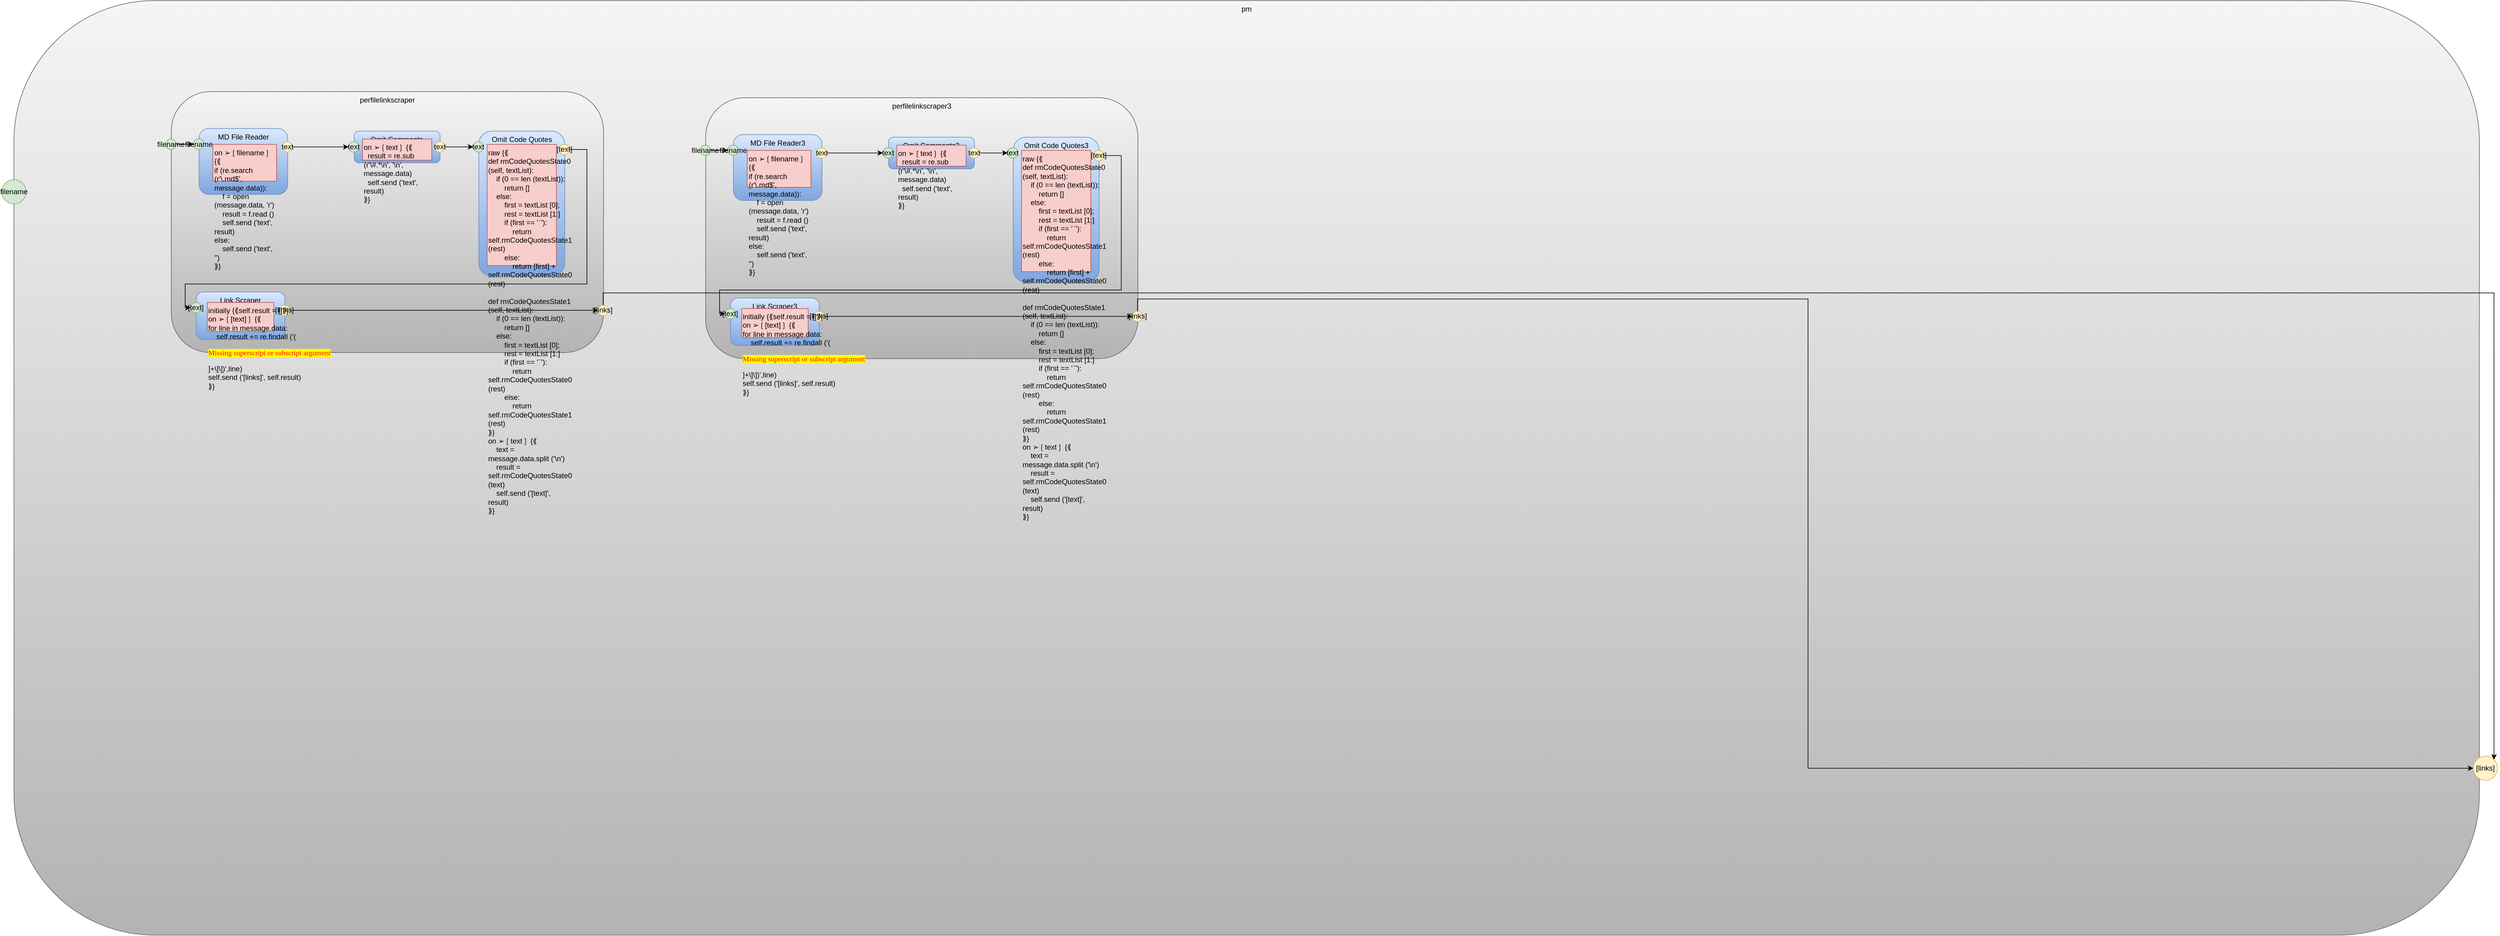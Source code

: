<mxfile version="14.6.13" type="device"><diagram id="7pVBdM6yyNv9GKnLeEjE" name="Page-1"><mxGraphModel dx="3687" dy="2587" grid="1" gridSize="10" guides="1" tooltips="1" connect="1" arrows="1" fold="1" page="1" pageScale="1" pageWidth="1100" pageHeight="850" math="0" shadow="0"><root><mxCell id="0"/><mxCell id="1" parent="0"/><mxCell id="PAv6BJ5_Xpv9i8rm4gTV-1" value="pm" style="rounded=1;whiteSpace=wrap;html=1;horizontal=1;verticalAlign=top;fillColor=#f5f5f5;strokeColor=#666666;gradientColor=#b3b3b3;" parent="1" vertex="1"><mxGeometry x="40" y="10" width="4060" height="1540" as="geometry"/></mxCell><mxCell id="PAv6BJ5_Xpv9i8rm4gTV-3" value="[links]" style="ellipse;whiteSpace=wrap;html=1;aspect=fixed;fillColor=#fff2cc;strokeColor=#d6b656;" parent="1" vertex="1"><mxGeometry x="4090" y="1255" width="40" height="40" as="geometry"/></mxCell><mxCell id="PAv6BJ5_Xpv9i8rm4gTV-4" value="filename" style="ellipse;whiteSpace=wrap;html=1;aspect=fixed;fillColor=#d5e8d4;strokeColor=#82b366;" parent="1" vertex="1"><mxGeometry x="20" y="305" width="40" height="40" as="geometry"/></mxCell><mxCell id="rjNadtXBgyi5WHTNL66f-1" value="" style="group" vertex="1" connectable="0" parent="1"><mxGeometry x="290" y="160" width="730" height="430" as="geometry"/></mxCell><mxCell id="6_Qxa0QYoAU7xpzLT97k-1" value="perfilelinkscraper" style="rounded=1;whiteSpace=wrap;html=1;horizontal=1;verticalAlign=top;fillColor=#f5f5f5;strokeColor=#666666;gradientColor=#b3b3b3;" parent="rjNadtXBgyi5WHTNL66f-1" vertex="1"><mxGeometry x="9.125" width="711.75" height="430" as="geometry"/></mxCell><mxCell id="6_Qxa0QYoAU7xpzLT97k-2" value="MD File Reader" style="rounded=1;whiteSpace=wrap;html=1;horizontal=1;verticalAlign=top;fillColor=#dae8fc;strokeColor=#6c8ebf;gradientColor=#7ea6e0;" parent="rjNadtXBgyi5WHTNL66f-1" vertex="1"><mxGeometry x="54.75" y="60.808" width="146" height="108.586" as="geometry"/></mxCell><mxCell id="6_Qxa0QYoAU7xpzLT97k-3" value="filename" style="ellipse;whiteSpace=wrap;html=1;aspect=fixed;fillColor=#d5e8d4;strokeColor=#82b366;" parent="rjNadtXBgyi5WHTNL66f-1" vertex="1"><mxGeometry x="45.625" y="78.182" width="17.109" height="17.109" as="geometry"/></mxCell><mxCell id="6_Qxa0QYoAU7xpzLT97k-5" value="text" style="ellipse;whiteSpace=wrap;html=1;aspect=fixed;fillColor=#fff2cc;strokeColor=#d6b656;" parent="rjNadtXBgyi5WHTNL66f-1" vertex="1"><mxGeometry x="191.625" y="82.525" width="17.109" height="17.109" as="geometry"/></mxCell><mxCell id="6_Qxa0QYoAU7xpzLT97k-6" value="Omit Code Quotes" style="rounded=1;whiteSpace=wrap;html=1;horizontal=1;verticalAlign=top;strokeColor=#6c8ebf;fillColor=#dae8fc;gradientColor=#7ea6e0;" parent="rjNadtXBgyi5WHTNL66f-1" vertex="1"><mxGeometry x="515.562" y="65.152" width="141.438" height="238.889" as="geometry"/></mxCell><mxCell id="6_Qxa0QYoAU7xpzLT97k-7" value="text" style="ellipse;whiteSpace=wrap;html=1;aspect=fixed;fillColor=#d5e8d4;strokeColor=#82b366;" parent="rjNadtXBgyi5WHTNL66f-1" vertex="1"><mxGeometry x="506.438" y="82.525" width="17.109" height="17.109" as="geometry"/></mxCell><mxCell id="6_Qxa0QYoAU7xpzLT97k-9" value="[text]" style="ellipse;whiteSpace=wrap;html=1;aspect=fixed;fillColor=#fff2cc;strokeColor=#d6b656;" parent="rjNadtXBgyi5WHTNL66f-1" vertex="1"><mxGeometry x="647.875" y="86.869" width="17.109" height="17.109" as="geometry"/></mxCell><mxCell id="6_Qxa0QYoAU7xpzLT97k-10" value="Omit Comments" style="rounded=1;whiteSpace=wrap;html=1;horizontal=1;verticalAlign=top;gradientColor=#7ea6e0;fillColor=#dae8fc;strokeColor=#6c8ebf;" parent="rjNadtXBgyi5WHTNL66f-1" vertex="1"><mxGeometry x="310.25" y="65.152" width="141.438" height="52.121" as="geometry"/></mxCell><mxCell id="6_Qxa0QYoAU7xpzLT97k-11" value="text" style="ellipse;whiteSpace=wrap;html=1;aspect=fixed;fillColor=#d5e8d4;strokeColor=#82b366;" parent="rjNadtXBgyi5WHTNL66f-1" vertex="1"><mxGeometry x="301.125" y="82.525" width="17.109" height="17.109" as="geometry"/></mxCell><mxCell id="6_Qxa0QYoAU7xpzLT97k-4" style="edgeStyle=orthogonalEdgeStyle;rounded=0;orthogonalLoop=1;jettySize=auto;html=1;exitX=1;exitY=0.5;exitDx=0;exitDy=0;entryX=0;entryY=0.5;entryDx=0;entryDy=0;" parent="rjNadtXBgyi5WHTNL66f-1" source="6_Qxa0QYoAU7xpzLT97k-5" target="6_Qxa0QYoAU7xpzLT97k-11" edge="1"><mxGeometry relative="1" as="geometry"/></mxCell><mxCell id="6_Qxa0QYoAU7xpzLT97k-12" style="edgeStyle=orthogonalEdgeStyle;rounded=0;orthogonalLoop=1;jettySize=auto;html=1;exitX=1;exitY=0.5;exitDx=0;exitDy=0;" parent="rjNadtXBgyi5WHTNL66f-1" source="6_Qxa0QYoAU7xpzLT97k-13" target="6_Qxa0QYoAU7xpzLT97k-7" edge="1"><mxGeometry relative="1" as="geometry"/></mxCell><mxCell id="6_Qxa0QYoAU7xpzLT97k-13" value="text" style="ellipse;whiteSpace=wrap;html=1;aspect=fixed;fillColor=#fff2cc;strokeColor=#d6b656;" parent="rjNadtXBgyi5WHTNL66f-1" vertex="1"><mxGeometry x="442.562" y="82.525" width="17.109" height="17.109" as="geometry"/></mxCell><mxCell id="6_Qxa0QYoAU7xpzLT97k-14" style="edgeStyle=orthogonalEdgeStyle;rounded=0;orthogonalLoop=1;jettySize=auto;html=1;exitX=1;exitY=0.5;exitDx=0;exitDy=0;entryX=0;entryY=0.5;entryDx=0;entryDy=0;" parent="rjNadtXBgyi5WHTNL66f-1" source="6_Qxa0QYoAU7xpzLT97k-15" target="6_Qxa0QYoAU7xpzLT97k-3" edge="1"><mxGeometry relative="1" as="geometry"/></mxCell><mxCell id="6_Qxa0QYoAU7xpzLT97k-15" value="filename" style="ellipse;whiteSpace=wrap;html=1;aspect=fixed;fillColor=#d5e8d4;strokeColor=#82b366;" parent="rjNadtXBgyi5WHTNL66f-1" vertex="1"><mxGeometry y="78.182" width="17.109" height="17.109" as="geometry"/></mxCell><mxCell id="6_Qxa0QYoAU7xpzLT97k-16" value="[links]" style="ellipse;whiteSpace=wrap;html=1;aspect=fixed;fillColor=#fff2cc;strokeColor=#d6b656;" parent="rjNadtXBgyi5WHTNL66f-1" vertex="1"><mxGeometry x="711.75" y="351.818" width="17.109" height="17.109" as="geometry"/></mxCell><mxCell id="6_Qxa0QYoAU7xpzLT97k-17" value="Link Scraper" style="rounded=1;whiteSpace=wrap;html=1;horizontal=1;verticalAlign=top;strokeColor=#6c8ebf;fillColor=#dae8fc;gradientColor=#7ea6e0;" parent="rjNadtXBgyi5WHTNL66f-1" vertex="1"><mxGeometry x="50.188" y="330.101" width="146" height="78.182" as="geometry"/></mxCell><mxCell id="6_Qxa0QYoAU7xpzLT97k-18" value="[text]" style="ellipse;whiteSpace=wrap;html=1;aspect=fixed;fillColor=#d5e8d4;strokeColor=#82b366;" parent="rjNadtXBgyi5WHTNL66f-1" vertex="1"><mxGeometry x="41.063" y="347.475" width="17.109" height="17.109" as="geometry"/></mxCell><mxCell id="6_Qxa0QYoAU7xpzLT97k-8" style="edgeStyle=orthogonalEdgeStyle;rounded=0;orthogonalLoop=1;jettySize=auto;html=1;exitX=1;exitY=0.5;exitDx=0;exitDy=0;entryX=0;entryY=0.5;entryDx=0;entryDy=0;" parent="rjNadtXBgyi5WHTNL66f-1" source="6_Qxa0QYoAU7xpzLT97k-9" target="6_Qxa0QYoAU7xpzLT97k-18" edge="1"><mxGeometry relative="1" as="geometry"><Array as="points"><mxPoint x="693.5" y="95.556"/><mxPoint x="693.5" y="317.071"/><mxPoint x="31.938" y="317.071"/><mxPoint x="31.938" y="356.162"/></Array></mxGeometry></mxCell><mxCell id="6_Qxa0QYoAU7xpzLT97k-19" style="edgeStyle=orthogonalEdgeStyle;rounded=0;orthogonalLoop=1;jettySize=auto;html=1;exitX=1;exitY=0.5;exitDx=0;exitDy=0;entryX=0;entryY=0.5;entryDx=0;entryDy=0;" parent="rjNadtXBgyi5WHTNL66f-1" source="6_Qxa0QYoAU7xpzLT97k-20" target="6_Qxa0QYoAU7xpzLT97k-16" edge="1"><mxGeometry relative="1" as="geometry"/></mxCell><mxCell id="6_Qxa0QYoAU7xpzLT97k-20" value="[links]" style="ellipse;whiteSpace=wrap;html=1;aspect=fixed;fillColor=#fff2cc;strokeColor=#d6b656;" parent="rjNadtXBgyi5WHTNL66f-1" vertex="1"><mxGeometry x="187.062" y="351.818" width="17.109" height="17.109" as="geometry"/></mxCell><mxCell id="BAIMJiiR0i6siftUDlsX-1" value="&lt;div&gt;&lt;div&gt;&lt;div&gt;&lt;div&gt;&lt;div&gt;&lt;div&gt;raw {⟪&lt;/div&gt;&lt;div&gt;def rmCodeQuotesState0 (self, textList):&lt;/div&gt;&lt;div&gt;&amp;nbsp; &amp;nbsp; if (0 == len (textList)):&lt;/div&gt;&lt;div&gt;&amp;nbsp; &amp;nbsp; &amp;nbsp; &amp;nbsp; return []&lt;/div&gt;&lt;div&gt;&amp;nbsp; &amp;nbsp; else:&lt;/div&gt;&lt;div&gt;&amp;nbsp; &amp;nbsp; &amp;nbsp; &amp;nbsp; first = textList [0];&lt;/div&gt;&lt;div&gt;&amp;nbsp; &amp;nbsp; &amp;nbsp; &amp;nbsp; rest = textList [1:]&lt;/div&gt;&lt;div&gt;&amp;nbsp; &amp;nbsp; &amp;nbsp; &amp;nbsp; if (first == '```'):&lt;/div&gt;&lt;div&gt;&amp;nbsp; &amp;nbsp; &amp;nbsp; &amp;nbsp; &amp;nbsp; &amp;nbsp; return self.rmCodeQuotesState1 (rest)&lt;/div&gt;&lt;div&gt;&amp;nbsp; &amp;nbsp; &amp;nbsp; &amp;nbsp; else:&lt;/div&gt;&lt;div&gt;&amp;nbsp; &amp;nbsp; &amp;nbsp; &amp;nbsp; &amp;nbsp; &amp;nbsp; return [first] + self.rmCodeQuotesState0 (rest)&lt;/div&gt;&lt;div&gt;&amp;nbsp; &amp;nbsp; &amp;nbsp; &amp;nbsp;&amp;nbsp;&lt;/div&gt;&lt;div&gt;def rmCodeQuotesState1 (self, textList):&lt;/div&gt;&lt;div&gt;&amp;nbsp; &amp;nbsp; if (0 == len (textList)):&lt;/div&gt;&lt;div&gt;&amp;nbsp; &amp;nbsp; &amp;nbsp; &amp;nbsp; return []&lt;/div&gt;&lt;div&gt;&amp;nbsp; &amp;nbsp; else:&lt;/div&gt;&lt;div&gt;&amp;nbsp; &amp;nbsp; &amp;nbsp; &amp;nbsp; first = textList [0];&lt;/div&gt;&lt;div&gt;&amp;nbsp; &amp;nbsp; &amp;nbsp; &amp;nbsp; rest = textList [1:]&lt;/div&gt;&lt;div&gt;&amp;nbsp; &amp;nbsp; &amp;nbsp; &amp;nbsp; if (first == '```'):&lt;/div&gt;&lt;div&gt;&amp;nbsp; &amp;nbsp; &amp;nbsp; &amp;nbsp; &amp;nbsp; &amp;nbsp; return self.rmCodeQuotesState0 (rest)&lt;/div&gt;&lt;div&gt;&amp;nbsp; &amp;nbsp; &amp;nbsp; &amp;nbsp; else:&lt;/div&gt;&lt;div&gt;&amp;nbsp; &amp;nbsp; &amp;nbsp; &amp;nbsp; &amp;nbsp; &amp;nbsp; return self.rmCodeQuotesState1 (rest)&lt;/div&gt;&lt;div&gt;⟫}&lt;/div&gt;&lt;div&gt;on ➢❲text❳ {⟪&lt;/div&gt;&lt;div&gt;&amp;nbsp; &amp;nbsp; text = message.data.split ('\n')&lt;/div&gt;&lt;div&gt;&amp;nbsp; &amp;nbsp; result = self.rmCodeQuotesState0 (text)&lt;/div&gt;&lt;div&gt;&amp;nbsp; &amp;nbsp; self.send ('[text]', result)&lt;/div&gt;&lt;div&gt;⟫}&lt;/div&gt;&lt;/div&gt;&lt;/div&gt;&lt;/div&gt;&lt;/div&gt;&lt;/div&gt;&lt;div&gt;&lt;br&gt;&lt;/div&gt;" style="rounded=0;whiteSpace=wrap;html=1;align=left;verticalAlign=top;fillColor=#f8cecc;strokeColor=#b85450;" parent="rjNadtXBgyi5WHTNL66f-1" vertex="1"><mxGeometry x="529.25" y="86.869" width="114.062" height="199.798" as="geometry"/></mxCell><mxCell id="BAIMJiiR0i6siftUDlsX-2" value="&lt;div&gt;&lt;div&gt;&lt;div&gt;on ➢❲text❳ {⟪&lt;/div&gt;&lt;div&gt;&amp;nbsp; result = re.sub (r'\#.*\n', '\n', message.data)&lt;/div&gt;&lt;div&gt;&amp;nbsp; self.send ('text', result)&lt;/div&gt;&lt;div&gt;⟫}&lt;/div&gt;&lt;/div&gt;&lt;/div&gt;&lt;div&gt;&lt;br&gt;&lt;/div&gt;" style="rounded=0;whiteSpace=wrap;html=1;align=left;verticalAlign=top;fillColor=#f8cecc;strokeColor=#b85450;" parent="rjNadtXBgyi5WHTNL66f-1" vertex="1"><mxGeometry x="323.938" y="78.182" width="114.062" height="34.747" as="geometry"/></mxCell><mxCell id="BAIMJiiR0i6siftUDlsX-3" value="&lt;div&gt;&lt;div&gt;&lt;div&gt;&lt;div&gt;&lt;div&gt;&lt;div&gt;&lt;div&gt;&lt;div&gt;&lt;div&gt;&lt;div&gt;on ➢❲filename❳ {⟪&lt;/div&gt;&lt;div&gt;if (re.search (r'\.md$', message.data)):&lt;/div&gt;&lt;div&gt;&amp;nbsp; &amp;nbsp; f = open (message.data, 'r')&lt;/div&gt;&lt;div&gt;&amp;nbsp; &amp;nbsp; result = f.read ()&lt;/div&gt;&lt;div&gt;&amp;nbsp; &amp;nbsp; self.send ('text', result)&lt;/div&gt;&lt;div&gt;else:&lt;/div&gt;&lt;div&gt;&amp;nbsp; &amp;nbsp; self.send ('text', '')&lt;/div&gt;&lt;div&gt;⟫}&lt;/div&gt;&lt;/div&gt;&lt;/div&gt;&lt;/div&gt;&lt;/div&gt;&lt;/div&gt;&lt;/div&gt;&lt;/div&gt;&lt;/div&gt;&lt;/div&gt;&lt;div&gt;&lt;br&gt;&lt;/div&gt;" style="rounded=0;whiteSpace=wrap;html=1;align=left;verticalAlign=top;fillColor=#f8cecc;strokeColor=#b85450;" parent="rjNadtXBgyi5WHTNL66f-1" vertex="1"><mxGeometry x="77.563" y="86.869" width="104.938" height="60.808" as="geometry"/></mxCell><mxCell id="BAIMJiiR0i6siftUDlsX-5" value="&lt;div&gt;&lt;div&gt;&lt;div&gt;&lt;div&gt;&lt;div&gt;initially {⟪self.result = []⟫}&lt;/div&gt;&lt;div&gt;on ➢❲[text]❳ {⟪&lt;/div&gt;&lt;div&gt;for line in message.data:&lt;/div&gt;&lt;div&gt;&amp;nbsp; &amp;nbsp; self.result += re.findall ('(\[\[[^\]]+\]\])',line)&lt;/div&gt;&lt;div&gt;self.send ('[links]', self.result)&lt;/div&gt;&lt;div&gt;⟫}&lt;/div&gt;&lt;/div&gt;&lt;/div&gt;&lt;/div&gt;&lt;/div&gt;&lt;div&gt;&lt;br&gt;&lt;/div&gt;" style="rounded=0;whiteSpace=wrap;html=1;align=left;verticalAlign=top;fillColor=#f8cecc;strokeColor=#b85450;" parent="rjNadtXBgyi5WHTNL66f-1" vertex="1"><mxGeometry x="68.438" y="347.475" width="109.5" height="47.778" as="geometry"/></mxCell><mxCell id="rjNadtXBgyi5WHTNL66f-2" value="" style="group" vertex="1" connectable="0" parent="1"><mxGeometry x="1170" y="170" width="730" height="430" as="geometry"/></mxCell><mxCell id="rjNadtXBgyi5WHTNL66f-3" value="perfilelinkscraper3" style="rounded=1;whiteSpace=wrap;html=1;horizontal=1;verticalAlign=top;fillColor=#f5f5f5;strokeColor=#666666;gradientColor=#b3b3b3;" vertex="1" parent="rjNadtXBgyi5WHTNL66f-2"><mxGeometry x="9.125" width="711.75" height="430" as="geometry"/></mxCell><mxCell id="rjNadtXBgyi5WHTNL66f-4" value="MD File Reader3" style="rounded=1;whiteSpace=wrap;html=1;horizontal=1;verticalAlign=top;fillColor=#dae8fc;strokeColor=#6c8ebf;gradientColor=#7ea6e0;" vertex="1" parent="rjNadtXBgyi5WHTNL66f-2"><mxGeometry x="54.75" y="60.808" width="146" height="108.586" as="geometry"/></mxCell><mxCell id="rjNadtXBgyi5WHTNL66f-5" value="filename" style="ellipse;whiteSpace=wrap;html=1;aspect=fixed;fillColor=#d5e8d4;strokeColor=#82b366;" vertex="1" parent="rjNadtXBgyi5WHTNL66f-2"><mxGeometry x="45.625" y="78.182" width="17.109" height="17.109" as="geometry"/></mxCell><mxCell id="rjNadtXBgyi5WHTNL66f-6" value="text" style="ellipse;whiteSpace=wrap;html=1;aspect=fixed;fillColor=#fff2cc;strokeColor=#d6b656;" vertex="1" parent="rjNadtXBgyi5WHTNL66f-2"><mxGeometry x="191.625" y="82.525" width="17.109" height="17.109" as="geometry"/></mxCell><mxCell id="rjNadtXBgyi5WHTNL66f-7" value="Omit Code Quotes3" style="rounded=1;whiteSpace=wrap;html=1;horizontal=1;verticalAlign=top;strokeColor=#6c8ebf;fillColor=#dae8fc;gradientColor=#7ea6e0;" vertex="1" parent="rjNadtXBgyi5WHTNL66f-2"><mxGeometry x="515.562" y="65.152" width="141.438" height="238.889" as="geometry"/></mxCell><mxCell id="rjNadtXBgyi5WHTNL66f-8" value="text" style="ellipse;whiteSpace=wrap;html=1;aspect=fixed;fillColor=#d5e8d4;strokeColor=#82b366;" vertex="1" parent="rjNadtXBgyi5WHTNL66f-2"><mxGeometry x="506.438" y="82.525" width="17.109" height="17.109" as="geometry"/></mxCell><mxCell id="rjNadtXBgyi5WHTNL66f-9" value="[text]" style="ellipse;whiteSpace=wrap;html=1;aspect=fixed;fillColor=#fff2cc;strokeColor=#d6b656;" vertex="1" parent="rjNadtXBgyi5WHTNL66f-2"><mxGeometry x="647.875" y="86.869" width="17.109" height="17.109" as="geometry"/></mxCell><mxCell id="rjNadtXBgyi5WHTNL66f-10" value="Omit Comments3" style="rounded=1;whiteSpace=wrap;html=1;horizontal=1;verticalAlign=top;gradientColor=#7ea6e0;fillColor=#dae8fc;strokeColor=#6c8ebf;" vertex="1" parent="rjNadtXBgyi5WHTNL66f-2"><mxGeometry x="310.25" y="65.152" width="141.438" height="52.121" as="geometry"/></mxCell><mxCell id="rjNadtXBgyi5WHTNL66f-11" value="text" style="ellipse;whiteSpace=wrap;html=1;aspect=fixed;fillColor=#d5e8d4;strokeColor=#82b366;" vertex="1" parent="rjNadtXBgyi5WHTNL66f-2"><mxGeometry x="301.125" y="82.525" width="17.109" height="17.109" as="geometry"/></mxCell><mxCell id="rjNadtXBgyi5WHTNL66f-12" style="edgeStyle=orthogonalEdgeStyle;rounded=0;orthogonalLoop=1;jettySize=auto;html=1;exitX=1;exitY=0.5;exitDx=0;exitDy=0;entryX=0;entryY=0.5;entryDx=0;entryDy=0;" edge="1" parent="rjNadtXBgyi5WHTNL66f-2" source="rjNadtXBgyi5WHTNL66f-6" target="rjNadtXBgyi5WHTNL66f-11"><mxGeometry relative="1" as="geometry"/></mxCell><mxCell id="rjNadtXBgyi5WHTNL66f-13" style="edgeStyle=orthogonalEdgeStyle;rounded=0;orthogonalLoop=1;jettySize=auto;html=1;exitX=1;exitY=0.5;exitDx=0;exitDy=0;" edge="1" parent="rjNadtXBgyi5WHTNL66f-2" source="rjNadtXBgyi5WHTNL66f-14" target="rjNadtXBgyi5WHTNL66f-8"><mxGeometry relative="1" as="geometry"/></mxCell><mxCell id="rjNadtXBgyi5WHTNL66f-14" value="text" style="ellipse;whiteSpace=wrap;html=1;aspect=fixed;fillColor=#fff2cc;strokeColor=#d6b656;" vertex="1" parent="rjNadtXBgyi5WHTNL66f-2"><mxGeometry x="442.562" y="82.525" width="17.109" height="17.109" as="geometry"/></mxCell><mxCell id="rjNadtXBgyi5WHTNL66f-15" style="edgeStyle=orthogonalEdgeStyle;rounded=0;orthogonalLoop=1;jettySize=auto;html=1;exitX=1;exitY=0.5;exitDx=0;exitDy=0;entryX=0;entryY=0.5;entryDx=0;entryDy=0;" edge="1" parent="rjNadtXBgyi5WHTNL66f-2" source="rjNadtXBgyi5WHTNL66f-16" target="rjNadtXBgyi5WHTNL66f-5"><mxGeometry relative="1" as="geometry"/></mxCell><mxCell id="rjNadtXBgyi5WHTNL66f-16" value="filename" style="ellipse;whiteSpace=wrap;html=1;aspect=fixed;fillColor=#d5e8d4;strokeColor=#82b366;" vertex="1" parent="rjNadtXBgyi5WHTNL66f-2"><mxGeometry y="78.182" width="17.109" height="17.109" as="geometry"/></mxCell><mxCell id="rjNadtXBgyi5WHTNL66f-17" value="[links]" style="ellipse;whiteSpace=wrap;html=1;aspect=fixed;fillColor=#fff2cc;strokeColor=#d6b656;" vertex="1" parent="rjNadtXBgyi5WHTNL66f-2"><mxGeometry x="711.75" y="351.818" width="17.109" height="17.109" as="geometry"/></mxCell><mxCell id="rjNadtXBgyi5WHTNL66f-18" value="Link Scraper3" style="rounded=1;whiteSpace=wrap;html=1;horizontal=1;verticalAlign=top;strokeColor=#6c8ebf;fillColor=#dae8fc;gradientColor=#7ea6e0;" vertex="1" parent="rjNadtXBgyi5WHTNL66f-2"><mxGeometry x="50.188" y="330.101" width="146" height="78.182" as="geometry"/></mxCell><mxCell id="rjNadtXBgyi5WHTNL66f-19" value="[text]" style="ellipse;whiteSpace=wrap;html=1;aspect=fixed;fillColor=#d5e8d4;strokeColor=#82b366;" vertex="1" parent="rjNadtXBgyi5WHTNL66f-2"><mxGeometry x="41.063" y="347.475" width="17.109" height="17.109" as="geometry"/></mxCell><mxCell id="rjNadtXBgyi5WHTNL66f-20" style="edgeStyle=orthogonalEdgeStyle;rounded=0;orthogonalLoop=1;jettySize=auto;html=1;exitX=1;exitY=0.5;exitDx=0;exitDy=0;entryX=0;entryY=0.5;entryDx=0;entryDy=0;" edge="1" parent="rjNadtXBgyi5WHTNL66f-2" source="rjNadtXBgyi5WHTNL66f-9" target="rjNadtXBgyi5WHTNL66f-19"><mxGeometry relative="1" as="geometry"><Array as="points"><mxPoint x="693.5" y="95.556"/><mxPoint x="693.5" y="317.071"/><mxPoint x="31.938" y="317.071"/><mxPoint x="31.938" y="356.162"/></Array></mxGeometry></mxCell><mxCell id="rjNadtXBgyi5WHTNL66f-21" style="edgeStyle=orthogonalEdgeStyle;rounded=0;orthogonalLoop=1;jettySize=auto;html=1;exitX=1;exitY=0.5;exitDx=0;exitDy=0;entryX=0;entryY=0.5;entryDx=0;entryDy=0;" edge="1" parent="rjNadtXBgyi5WHTNL66f-2" source="rjNadtXBgyi5WHTNL66f-22" target="rjNadtXBgyi5WHTNL66f-17"><mxGeometry relative="1" as="geometry"/></mxCell><mxCell id="rjNadtXBgyi5WHTNL66f-22" value="[links]" style="ellipse;whiteSpace=wrap;html=1;aspect=fixed;fillColor=#fff2cc;strokeColor=#d6b656;" vertex="1" parent="rjNadtXBgyi5WHTNL66f-2"><mxGeometry x="187.062" y="351.818" width="17.109" height="17.109" as="geometry"/></mxCell><mxCell id="rjNadtXBgyi5WHTNL66f-23" value="&lt;div&gt;&lt;div&gt;&lt;div&gt;&lt;div&gt;&lt;div&gt;&lt;div&gt;raw {⟪&lt;/div&gt;&lt;div&gt;def rmCodeQuotesState0 (self, textList):&lt;/div&gt;&lt;div&gt;&amp;nbsp; &amp;nbsp; if (0 == len (textList)):&lt;/div&gt;&lt;div&gt;&amp;nbsp; &amp;nbsp; &amp;nbsp; &amp;nbsp; return []&lt;/div&gt;&lt;div&gt;&amp;nbsp; &amp;nbsp; else:&lt;/div&gt;&lt;div&gt;&amp;nbsp; &amp;nbsp; &amp;nbsp; &amp;nbsp; first = textList [0];&lt;/div&gt;&lt;div&gt;&amp;nbsp; &amp;nbsp; &amp;nbsp; &amp;nbsp; rest = textList [1:]&lt;/div&gt;&lt;div&gt;&amp;nbsp; &amp;nbsp; &amp;nbsp; &amp;nbsp; if (first == '```'):&lt;/div&gt;&lt;div&gt;&amp;nbsp; &amp;nbsp; &amp;nbsp; &amp;nbsp; &amp;nbsp; &amp;nbsp; return self.rmCodeQuotesState1 (rest)&lt;/div&gt;&lt;div&gt;&amp;nbsp; &amp;nbsp; &amp;nbsp; &amp;nbsp; else:&lt;/div&gt;&lt;div&gt;&amp;nbsp; &amp;nbsp; &amp;nbsp; &amp;nbsp; &amp;nbsp; &amp;nbsp; return [first] + self.rmCodeQuotesState0 (rest)&lt;/div&gt;&lt;div&gt;&amp;nbsp; &amp;nbsp; &amp;nbsp; &amp;nbsp;&amp;nbsp;&lt;/div&gt;&lt;div&gt;def rmCodeQuotesState1 (self, textList):&lt;/div&gt;&lt;div&gt;&amp;nbsp; &amp;nbsp; if (0 == len (textList)):&lt;/div&gt;&lt;div&gt;&amp;nbsp; &amp;nbsp; &amp;nbsp; &amp;nbsp; return []&lt;/div&gt;&lt;div&gt;&amp;nbsp; &amp;nbsp; else:&lt;/div&gt;&lt;div&gt;&amp;nbsp; &amp;nbsp; &amp;nbsp; &amp;nbsp; first = textList [0];&lt;/div&gt;&lt;div&gt;&amp;nbsp; &amp;nbsp; &amp;nbsp; &amp;nbsp; rest = textList [1:]&lt;/div&gt;&lt;div&gt;&amp;nbsp; &amp;nbsp; &amp;nbsp; &amp;nbsp; if (first == '```'):&lt;/div&gt;&lt;div&gt;&amp;nbsp; &amp;nbsp; &amp;nbsp; &amp;nbsp; &amp;nbsp; &amp;nbsp; return self.rmCodeQuotesState0 (rest)&lt;/div&gt;&lt;div&gt;&amp;nbsp; &amp;nbsp; &amp;nbsp; &amp;nbsp; else:&lt;/div&gt;&lt;div&gt;&amp;nbsp; &amp;nbsp; &amp;nbsp; &amp;nbsp; &amp;nbsp; &amp;nbsp; return self.rmCodeQuotesState1 (rest)&lt;/div&gt;&lt;div&gt;⟫}&lt;/div&gt;&lt;div&gt;on ➢❲text❳ {⟪&lt;/div&gt;&lt;div&gt;&amp;nbsp; &amp;nbsp; text = message.data.split ('\n')&lt;/div&gt;&lt;div&gt;&amp;nbsp; &amp;nbsp; result = self.rmCodeQuotesState0 (text)&lt;/div&gt;&lt;div&gt;&amp;nbsp; &amp;nbsp; self.send ('[text]', result)&lt;/div&gt;&lt;div&gt;⟫}&lt;/div&gt;&lt;/div&gt;&lt;/div&gt;&lt;/div&gt;&lt;/div&gt;&lt;/div&gt;&lt;div&gt;&lt;br&gt;&lt;/div&gt;" style="rounded=0;whiteSpace=wrap;html=1;align=left;verticalAlign=top;fillColor=#f8cecc;strokeColor=#b85450;" vertex="1" parent="rjNadtXBgyi5WHTNL66f-2"><mxGeometry x="529.25" y="86.869" width="114.062" height="199.798" as="geometry"/></mxCell><mxCell id="rjNadtXBgyi5WHTNL66f-24" value="&lt;div&gt;&lt;div&gt;&lt;div&gt;on ➢❲text❳ {⟪&lt;/div&gt;&lt;div&gt;&amp;nbsp; result = re.sub (r'\#.*\n', '\n', message.data)&lt;/div&gt;&lt;div&gt;&amp;nbsp; self.send ('text', result)&lt;/div&gt;&lt;div&gt;⟫}&lt;/div&gt;&lt;/div&gt;&lt;/div&gt;&lt;div&gt;&lt;br&gt;&lt;/div&gt;" style="rounded=0;whiteSpace=wrap;html=1;align=left;verticalAlign=top;fillColor=#f8cecc;strokeColor=#b85450;" vertex="1" parent="rjNadtXBgyi5WHTNL66f-2"><mxGeometry x="323.938" y="78.182" width="114.062" height="34.747" as="geometry"/></mxCell><mxCell id="rjNadtXBgyi5WHTNL66f-25" value="&lt;div&gt;&lt;div&gt;&lt;div&gt;&lt;div&gt;&lt;div&gt;&lt;div&gt;&lt;div&gt;&lt;div&gt;&lt;div&gt;&lt;div&gt;on ➢❲filename❳ {⟪&lt;/div&gt;&lt;div&gt;if (re.search (r'\.md$', message.data)):&lt;/div&gt;&lt;div&gt;&amp;nbsp; &amp;nbsp; f = open (message.data, 'r')&lt;/div&gt;&lt;div&gt;&amp;nbsp; &amp;nbsp; result = f.read ()&lt;/div&gt;&lt;div&gt;&amp;nbsp; &amp;nbsp; self.send ('text', result)&lt;/div&gt;&lt;div&gt;else:&lt;/div&gt;&lt;div&gt;&amp;nbsp; &amp;nbsp; self.send ('text', '')&lt;/div&gt;&lt;div&gt;⟫}&lt;/div&gt;&lt;/div&gt;&lt;/div&gt;&lt;/div&gt;&lt;/div&gt;&lt;/div&gt;&lt;/div&gt;&lt;/div&gt;&lt;/div&gt;&lt;/div&gt;&lt;div&gt;&lt;br&gt;&lt;/div&gt;" style="rounded=0;whiteSpace=wrap;html=1;align=left;verticalAlign=top;fillColor=#f8cecc;strokeColor=#b85450;" vertex="1" parent="rjNadtXBgyi5WHTNL66f-2"><mxGeometry x="77.563" y="86.869" width="104.938" height="60.808" as="geometry"/></mxCell><mxCell id="rjNadtXBgyi5WHTNL66f-26" value="&lt;div&gt;&lt;div&gt;&lt;div&gt;&lt;div&gt;&lt;div&gt;initially {⟪self.result = []⟫}&lt;/div&gt;&lt;div&gt;on ➢❲[text]❳ {⟪&lt;/div&gt;&lt;div&gt;for line in message.data:&lt;/div&gt;&lt;div&gt;&amp;nbsp; &amp;nbsp; self.result += re.findall ('(\[\[[^\]]+\]\])',line)&lt;/div&gt;&lt;div&gt;self.send ('[links]', self.result)&lt;/div&gt;&lt;div&gt;⟫}&lt;/div&gt;&lt;/div&gt;&lt;/div&gt;&lt;/div&gt;&lt;/div&gt;&lt;div&gt;&lt;br&gt;&lt;/div&gt;" style="rounded=0;whiteSpace=wrap;html=1;align=left;verticalAlign=top;fillColor=#f8cecc;strokeColor=#b85450;" vertex="1" parent="rjNadtXBgyi5WHTNL66f-2"><mxGeometry x="68.438" y="347.475" width="109.5" height="47.778" as="geometry"/></mxCell><mxCell id="rjNadtXBgyi5WHTNL66f-28" style="edgeStyle=orthogonalEdgeStyle;rounded=0;orthogonalLoop=1;jettySize=auto;html=1;exitX=0.5;exitY=0;exitDx=0;exitDy=0;entryX=0;entryY=0.5;entryDx=0;entryDy=0;" edge="1" parent="1" source="rjNadtXBgyi5WHTNL66f-17" target="PAv6BJ5_Xpv9i8rm4gTV-3"><mxGeometry relative="1" as="geometry"/></mxCell><mxCell id="rjNadtXBgyi5WHTNL66f-29" style="edgeStyle=orthogonalEdgeStyle;rounded=0;orthogonalLoop=1;jettySize=auto;html=1;exitX=0.5;exitY=0;exitDx=0;exitDy=0;entryX=1;entryY=0;entryDx=0;entryDy=0;" edge="1" parent="1" source="6_Qxa0QYoAU7xpzLT97k-16" target="PAv6BJ5_Xpv9i8rm4gTV-3"><mxGeometry relative="1" as="geometry"/></mxCell></root></mxGraphModel></diagram></mxfile>
